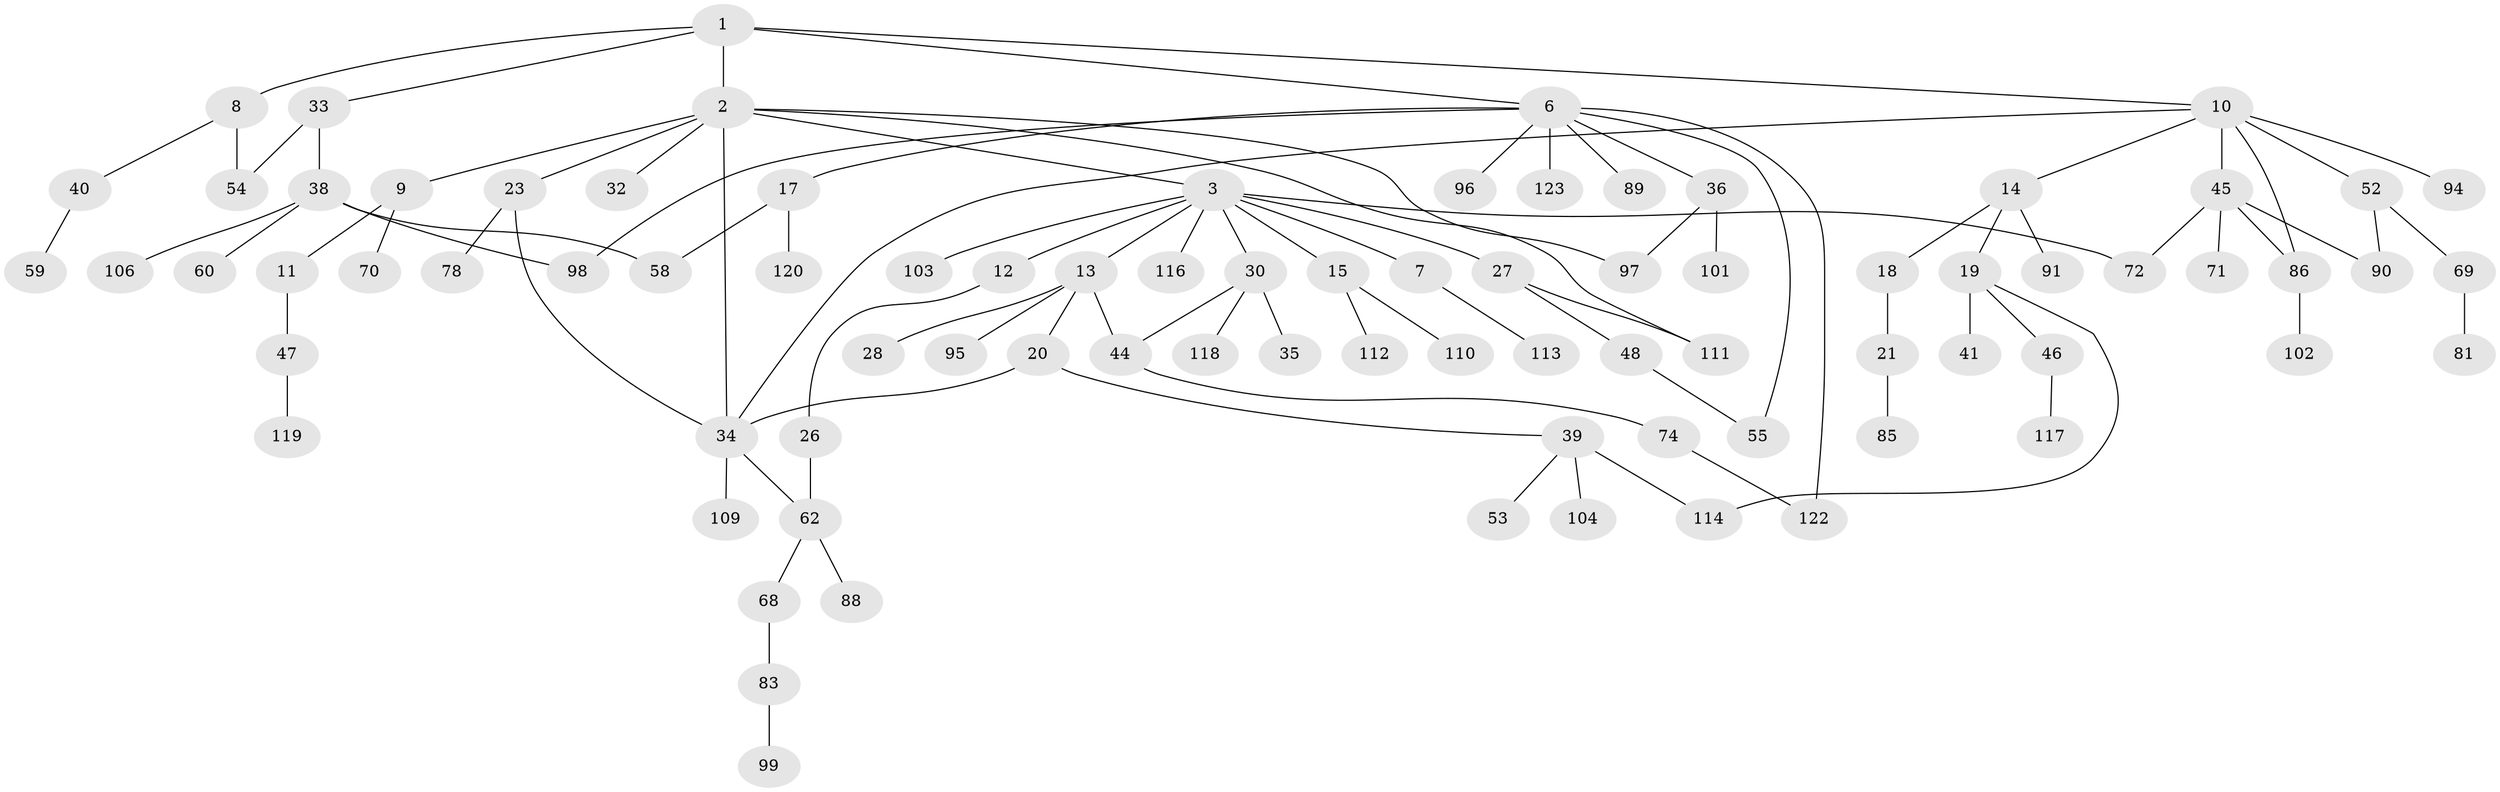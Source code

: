 // Generated by graph-tools (version 1.1) at 2025/23/03/03/25 07:23:34]
// undirected, 84 vertices, 99 edges
graph export_dot {
graph [start="1"]
  node [color=gray90,style=filled];
  1 [super="+4"];
  2 [super="+31"];
  3 [super="+5"];
  6 [super="+16"];
  7 [super="+67"];
  8;
  9 [super="+25"];
  10 [super="+37"];
  11;
  12;
  13 [super="+22"];
  14 [super="+29"];
  15 [super="+80"];
  17 [super="+64"];
  18;
  19 [super="+65"];
  20 [super="+93"];
  21 [super="+24"];
  23 [super="+43"];
  26 [super="+87"];
  27 [super="+61"];
  28;
  30 [super="+92"];
  32;
  33;
  34 [super="+105"];
  35 [super="+42"];
  36 [super="+82"];
  38 [super="+49"];
  39 [super="+107"];
  40 [super="+73"];
  41 [super="+50"];
  44;
  45 [super="+51"];
  46 [super="+77"];
  47 [super="+57"];
  48;
  52 [super="+66"];
  53;
  54 [super="+84"];
  55 [super="+56"];
  58 [super="+79"];
  59;
  60 [super="+115"];
  62 [super="+63"];
  68 [super="+75"];
  69;
  70;
  71;
  72 [super="+100"];
  74 [super="+76"];
  78;
  81;
  83 [super="+108"];
  85;
  86;
  88;
  89;
  90;
  91;
  94;
  95;
  96;
  97;
  98;
  99;
  101;
  102;
  103 [super="+121"];
  104;
  106;
  109;
  110;
  111;
  112;
  113;
  114;
  116;
  117;
  118;
  119;
  120;
  122;
  123;
  1 -- 2;
  1 -- 8;
  1 -- 10;
  1 -- 6;
  1 -- 33;
  2 -- 3;
  2 -- 9;
  2 -- 23;
  2 -- 32;
  2 -- 97;
  2 -- 34;
  2 -- 111;
  3 -- 12;
  3 -- 15;
  3 -- 27;
  3 -- 7;
  3 -- 116;
  3 -- 103;
  3 -- 72;
  3 -- 13;
  3 -- 30;
  6 -- 17;
  6 -- 36;
  6 -- 55;
  6 -- 98;
  6 -- 96;
  6 -- 89;
  6 -- 122;
  6 -- 123;
  7 -- 113;
  8 -- 40;
  8 -- 54;
  9 -- 11;
  9 -- 70;
  10 -- 14;
  10 -- 52;
  10 -- 86;
  10 -- 45;
  10 -- 94;
  10 -- 34;
  11 -- 47;
  12 -- 26;
  13 -- 20;
  13 -- 28;
  13 -- 44;
  13 -- 95;
  14 -- 18;
  14 -- 19;
  14 -- 91;
  15 -- 112;
  15 -- 110;
  17 -- 120;
  17 -- 58;
  18 -- 21;
  19 -- 41;
  19 -- 46;
  19 -- 114;
  20 -- 39;
  20 -- 34;
  21 -- 85;
  23 -- 78;
  23 -- 34;
  26 -- 62;
  27 -- 48;
  27 -- 111;
  30 -- 35;
  30 -- 118;
  30 -- 44;
  33 -- 38;
  33 -- 54;
  34 -- 62;
  34 -- 109;
  36 -- 97;
  36 -- 101;
  38 -- 58;
  38 -- 60;
  38 -- 98;
  38 -- 106;
  39 -- 53;
  39 -- 104;
  39 -- 114;
  40 -- 59;
  44 -- 74;
  45 -- 71;
  45 -- 90;
  45 -- 72;
  45 -- 86;
  46 -- 117;
  47 -- 119;
  48 -- 55;
  52 -- 90;
  52 -- 69;
  62 -- 68;
  62 -- 88;
  68 -- 83;
  69 -- 81;
  74 -- 122;
  83 -- 99;
  86 -- 102;
}
